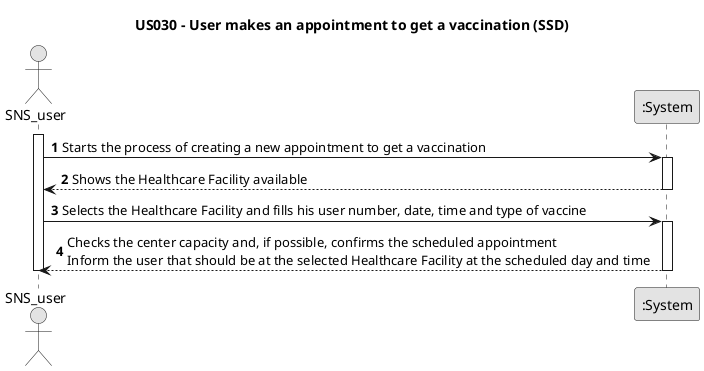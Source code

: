 @startuml
skinparam monochrome true
skinparam packageStyle rectangle
skinparam shadowing false

title US030 - User makes an appointment to get a vaccination (SSD)

autonumber
'As SNS user, I intend to use the application to schedule a vaccination
actor SNS_user
participant ":System" as System

activate SNS_user
    SNS_user -> System : Starts the process of creating a new appointment to get a vaccination
    activate System
        System --> SNS_user : Shows the Healthcare Facility available
    deactivate System

    SNS_user -> System : Selects the Healthcare Facility and fills his user number, date, time and type of vaccine
    activate System
        System --> SNS_user : Checks the center capacity and, if possible, confirms the scheduled appointment\nInform the user that should be at the selected Healthcare Facility at the scheduled day and time
    deactivate System
deactivate SNS_user

@enduml